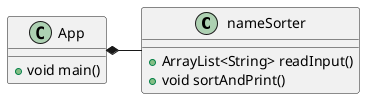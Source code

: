 @startuml
class nameSorter {
    +ArrayList<String> readInput()
    +void sortAndPrint()
}

class App {
    +void main()
}

App *- nameSorter

@enduml
